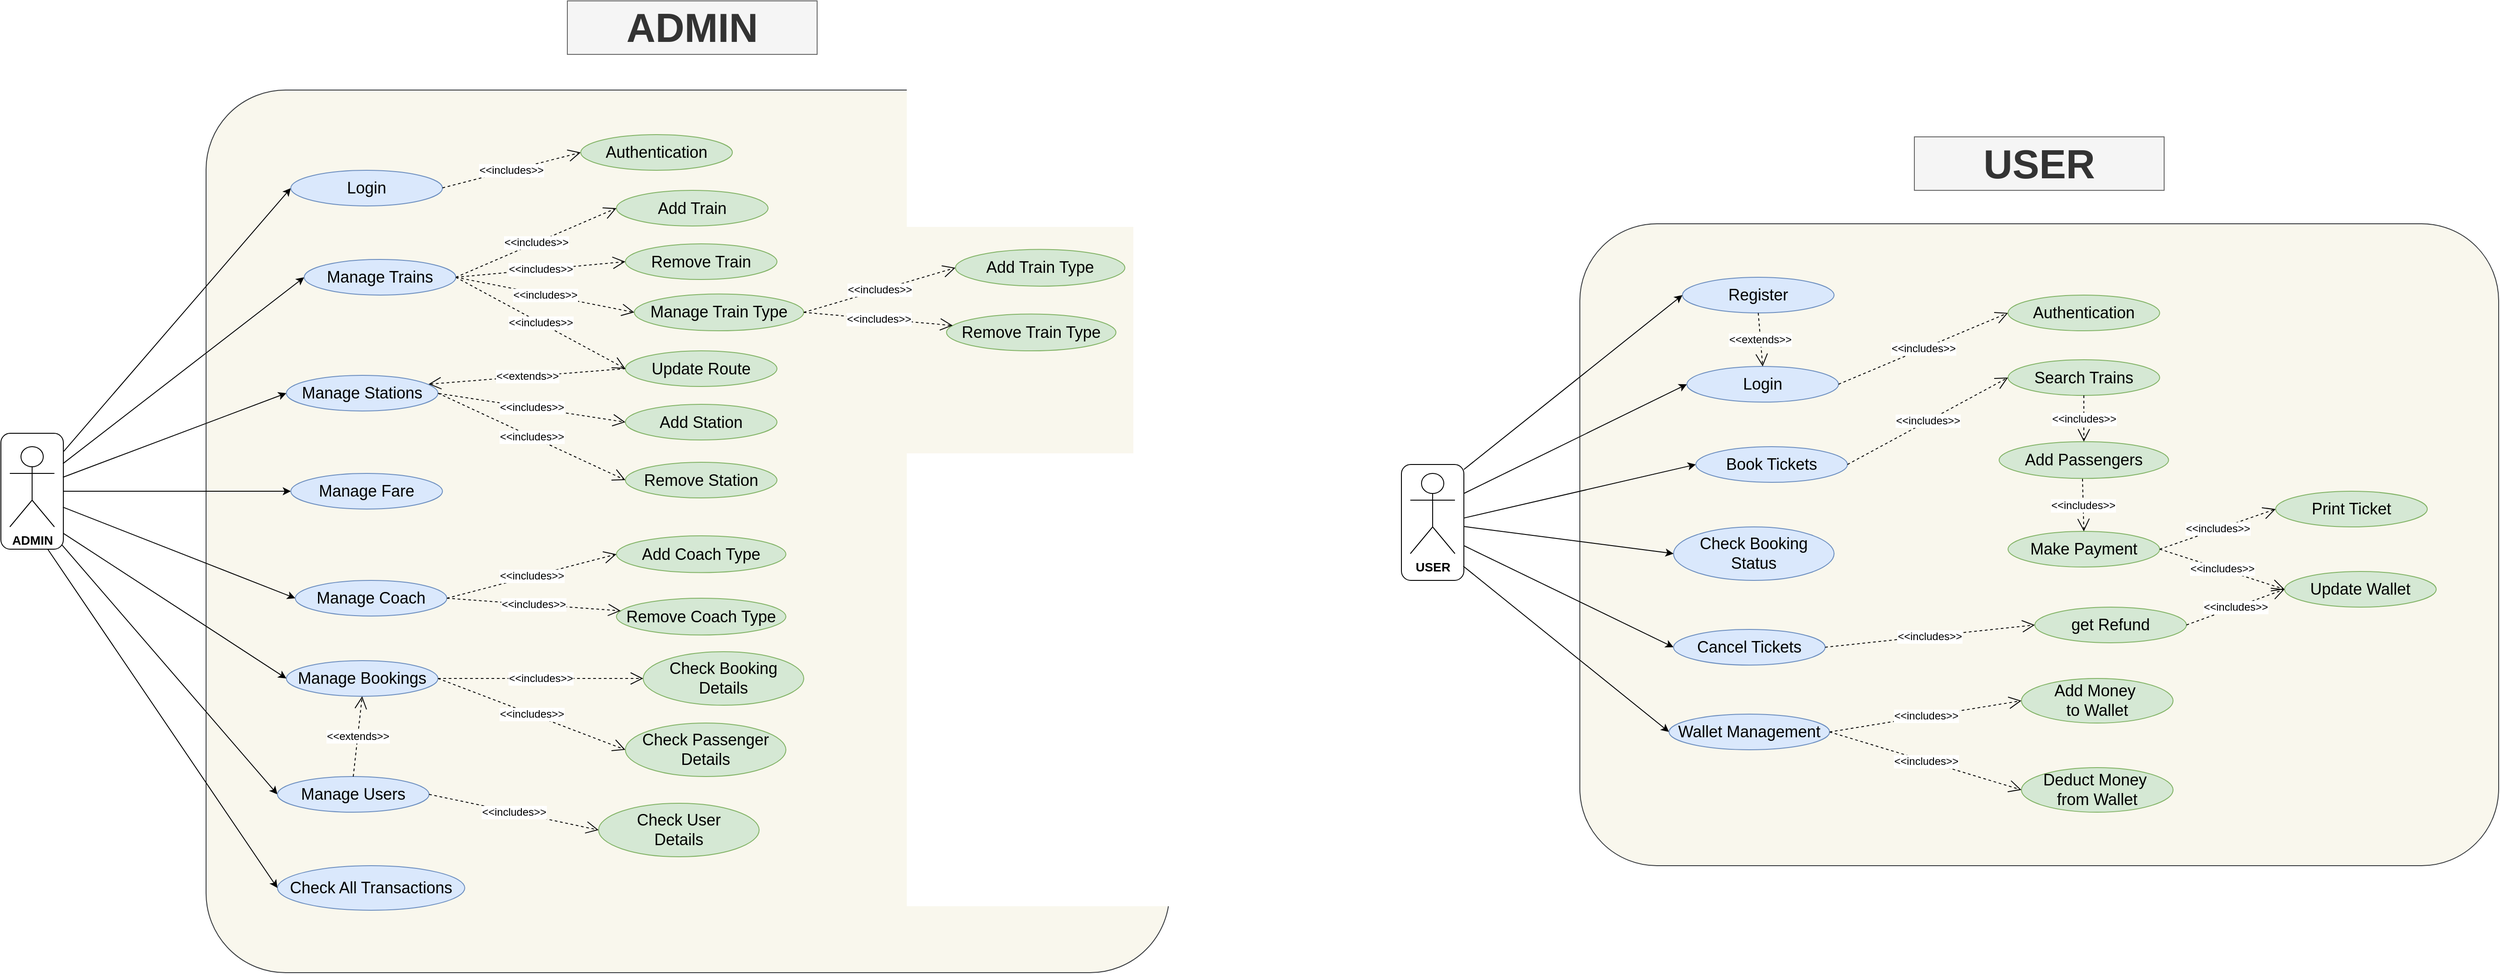 <mxfile version="18.0.1" type="device"><diagram id="lo7L-36AY8k7xOWcuOQ-" name="Page-1"><mxGraphModel dx="3128" dy="3256" grid="1" gridSize="10" guides="1" tooltips="1" connect="1" arrows="1" fold="1" page="1" pageScale="1" pageWidth="850" pageHeight="1100" math="0" shadow="0"><root><mxCell id="0"/><mxCell id="1" parent="0"/><mxCell id="O4oCM_X4Jhqcx45T5RJT-1" value="" style="group" vertex="1" connectable="0" parent="1"><mxGeometry x="370" y="-60" width="1310" height="1090" as="geometry"/></mxCell><mxCell id="EGhnjbzRAWxrWuJ8prF8-67" value="" style="rounded=1;whiteSpace=wrap;html=1;fontSize=12;fillColor=#F9F7ED;strokeColor=#36393d;arcSize=9;" parent="O4oCM_X4Jhqcx45T5RJT-1" vertex="1"><mxGeometry x="230" y="100" width="1080" height="990" as="geometry"/></mxCell><mxCell id="EGhnjbzRAWxrWuJ8prF8-19" value="" style="rounded=1;whiteSpace=wrap;html=1;fontSize=18;" parent="O4oCM_X4Jhqcx45T5RJT-1" vertex="1"><mxGeometry y="485" width="70" height="130" as="geometry"/></mxCell><mxCell id="EGhnjbzRAWxrWuJ8prF8-4" style="edgeStyle=none;rounded=0;orthogonalLoop=1;jettySize=auto;html=1;exitX=1.006;exitY=0.156;exitDx=0;exitDy=0;exitPerimeter=0;entryX=0;entryY=0.5;entryDx=0;entryDy=0;fontSize=20;" parent="O4oCM_X4Jhqcx45T5RJT-1" source="EGhnjbzRAWxrWuJ8prF8-19" target="EGhnjbzRAWxrWuJ8prF8-24" edge="1"><mxGeometry relative="1" as="geometry"><mxPoint x="366.26" y="218.99" as="targetPoint"/></mxGeometry></mxCell><mxCell id="EGhnjbzRAWxrWuJ8prF8-7" style="edgeStyle=none;rounded=0;orthogonalLoop=1;jettySize=auto;html=1;exitX=0.993;exitY=0.262;exitDx=0;exitDy=0;exitPerimeter=0;fontSize=18;entryX=0;entryY=0.5;entryDx=0;entryDy=0;" parent="O4oCM_X4Jhqcx45T5RJT-1" source="EGhnjbzRAWxrWuJ8prF8-19" target="EGhnjbzRAWxrWuJ8prF8-6" edge="1"><mxGeometry relative="1" as="geometry"/></mxCell><mxCell id="EGhnjbzRAWxrWuJ8prF8-14" style="edgeStyle=none;rounded=0;orthogonalLoop=1;jettySize=auto;html=1;entryX=0;entryY=0.5;entryDx=0;entryDy=0;fontSize=18;exitX=0.992;exitY=0.38;exitDx=0;exitDy=0;exitPerimeter=0;" parent="O4oCM_X4Jhqcx45T5RJT-1" source="EGhnjbzRAWxrWuJ8prF8-19" target="EGhnjbzRAWxrWuJ8prF8-9" edge="1"><mxGeometry relative="1" as="geometry"><mxPoint x="110" y="370" as="sourcePoint"/></mxGeometry></mxCell><mxCell id="EGhnjbzRAWxrWuJ8prF8-15" style="edgeStyle=none;rounded=0;orthogonalLoop=1;jettySize=auto;html=1;fontSize=18;entryX=0;entryY=0.5;entryDx=0;entryDy=0;exitX=1;exitY=0.5;exitDx=0;exitDy=0;" parent="O4oCM_X4Jhqcx45T5RJT-1" source="EGhnjbzRAWxrWuJ8prF8-19" target="EGhnjbzRAWxrWuJ8prF8-10" edge="1"><mxGeometry relative="1" as="geometry"/></mxCell><mxCell id="EGhnjbzRAWxrWuJ8prF8-16" style="edgeStyle=none;rounded=0;orthogonalLoop=1;jettySize=auto;html=1;fontSize=18;entryX=0;entryY=0.5;entryDx=0;entryDy=0;exitX=0.992;exitY=0.637;exitDx=0;exitDy=0;exitPerimeter=0;" parent="O4oCM_X4Jhqcx45T5RJT-1" source="EGhnjbzRAWxrWuJ8prF8-19" target="EGhnjbzRAWxrWuJ8prF8-11" edge="1"><mxGeometry relative="1" as="geometry"/></mxCell><mxCell id="EGhnjbzRAWxrWuJ8prF8-18" style="edgeStyle=none;rounded=0;orthogonalLoop=1;jettySize=auto;html=1;exitX=0.979;exitY=0.964;exitDx=0;exitDy=0;entryX=0;entryY=0.5;entryDx=0;entryDy=0;fontSize=18;exitPerimeter=0;" parent="O4oCM_X4Jhqcx45T5RJT-1" source="EGhnjbzRAWxrWuJ8prF8-19" target="EGhnjbzRAWxrWuJ8prF8-13" edge="1"><mxGeometry relative="1" as="geometry"/></mxCell><mxCell id="EGhnjbzRAWxrWuJ8prF8-6" value="&lt;font style=&quot;font-size: 18px;&quot;&gt;Manage Trains&lt;/font&gt;" style="ellipse;whiteSpace=wrap;html=1;fillColor=#dae8fc;strokeColor=#6c8ebf;" parent="O4oCM_X4Jhqcx45T5RJT-1" vertex="1"><mxGeometry x="340" y="290" width="170" height="40" as="geometry"/></mxCell><mxCell id="EGhnjbzRAWxrWuJ8prF8-9" value="&lt;font style=&quot;font-size: 18px;&quot;&gt;Manage Stations&lt;/font&gt;" style="ellipse;whiteSpace=wrap;html=1;fillColor=#dae8fc;strokeColor=#6c8ebf;" parent="O4oCM_X4Jhqcx45T5RJT-1" vertex="1"><mxGeometry x="320" y="420" width="170" height="40" as="geometry"/></mxCell><mxCell id="EGhnjbzRAWxrWuJ8prF8-10" value="&lt;font style=&quot;font-size: 18px;&quot;&gt;Manage Fare&lt;/font&gt;" style="ellipse;whiteSpace=wrap;html=1;fillColor=#dae8fc;strokeColor=#6c8ebf;" parent="O4oCM_X4Jhqcx45T5RJT-1" vertex="1"><mxGeometry x="325" y="530" width="170" height="40" as="geometry"/></mxCell><mxCell id="EGhnjbzRAWxrWuJ8prF8-11" value="&lt;font style=&quot;font-size: 18px;&quot;&gt;Manage Coach&lt;/font&gt;" style="ellipse;whiteSpace=wrap;html=1;fillColor=#dae8fc;strokeColor=#6c8ebf;" parent="O4oCM_X4Jhqcx45T5RJT-1" vertex="1"><mxGeometry x="330" y="650" width="170" height="40" as="geometry"/></mxCell><mxCell id="EGhnjbzRAWxrWuJ8prF8-12" value="&lt;font style=&quot;font-size: 18px;&quot;&gt;Manage Bookings&lt;/font&gt;" style="ellipse;whiteSpace=wrap;html=1;fillColor=#dae8fc;strokeColor=#6c8ebf;" parent="O4oCM_X4Jhqcx45T5RJT-1" vertex="1"><mxGeometry x="320" y="740" width="170" height="40" as="geometry"/></mxCell><mxCell id="EGhnjbzRAWxrWuJ8prF8-23" style="edgeStyle=none;rounded=0;orthogonalLoop=1;jettySize=auto;html=1;exitX=1.005;exitY=0.865;exitDx=0;exitDy=0;fontSize=18;entryX=0;entryY=0.5;entryDx=0;entryDy=0;exitPerimeter=0;" parent="O4oCM_X4Jhqcx45T5RJT-1" source="EGhnjbzRAWxrWuJ8prF8-19" target="EGhnjbzRAWxrWuJ8prF8-12" edge="1"><mxGeometry relative="1" as="geometry"><mxPoint x="170" y="480.0" as="targetPoint"/></mxGeometry></mxCell><mxCell id="EGhnjbzRAWxrWuJ8prF8-13" value="&lt;font style=&quot;font-size: 18px;&quot;&gt;Manage Users&lt;/font&gt;" style="ellipse;whiteSpace=wrap;html=1;fillColor=#dae8fc;strokeColor=#6c8ebf;" parent="O4oCM_X4Jhqcx45T5RJT-1" vertex="1"><mxGeometry x="310" y="870" width="170" height="40" as="geometry"/></mxCell><mxCell id="EGhnjbzRAWxrWuJ8prF8-24" value="&lt;font style=&quot;font-size: 18px;&quot;&gt;Login&lt;/font&gt;" style="ellipse;whiteSpace=wrap;html=1;fillColor=#dae8fc;strokeColor=#6c8ebf;" parent="O4oCM_X4Jhqcx45T5RJT-1" vertex="1"><mxGeometry x="325" y="190" width="170" height="40" as="geometry"/></mxCell><mxCell id="EGhnjbzRAWxrWuJ8prF8-27" value="&lt;font style=&quot;font-size: 12px;&quot;&gt;&amp;lt;&amp;lt;includes&amp;gt;&amp;gt;&lt;/font&gt;" style="endArrow=open;endSize=12;dashed=1;html=1;rounded=0;fontSize=12;entryX=0;entryY=0.5;entryDx=0;entryDy=0;" parent="O4oCM_X4Jhqcx45T5RJT-1" target="EGhnjbzRAWxrWuJ8prF8-28" edge="1"><mxGeometry width="160" relative="1" as="geometry"><mxPoint x="495" y="209.71" as="sourcePoint"/><mxPoint x="655" y="209.71" as="targetPoint"/></mxGeometry></mxCell><mxCell id="EGhnjbzRAWxrWuJ8prF8-28" value="&lt;font style=&quot;font-size: 18px;&quot;&gt;Authentication&lt;/font&gt;" style="ellipse;whiteSpace=wrap;html=1;fillColor=#d5e8d4;strokeColor=#82b366;" parent="O4oCM_X4Jhqcx45T5RJT-1" vertex="1"><mxGeometry x="650" y="150" width="170" height="40" as="geometry"/></mxCell><mxCell id="EGhnjbzRAWxrWuJ8prF8-29" value="&lt;font style=&quot;font-size: 18px;&quot;&gt;Add Train&lt;/font&gt;" style="ellipse;whiteSpace=wrap;html=1;fillColor=#d5e8d4;strokeColor=#82b366;" parent="O4oCM_X4Jhqcx45T5RJT-1" vertex="1"><mxGeometry x="690" y="212.5" width="170" height="40" as="geometry"/></mxCell><mxCell id="EGhnjbzRAWxrWuJ8prF8-30" value="&lt;font style=&quot;font-size: 18px;&quot;&gt;Remove Train&lt;/font&gt;" style="ellipse;whiteSpace=wrap;html=1;fillColor=#d5e8d4;strokeColor=#82b366;" parent="O4oCM_X4Jhqcx45T5RJT-1" vertex="1"><mxGeometry x="700" y="272.5" width="170" height="40" as="geometry"/></mxCell><mxCell id="EGhnjbzRAWxrWuJ8prF8-31" value="&lt;span style=&quot;font-size: 18px;&quot;&gt;Manage Train Type&lt;/span&gt;" style="ellipse;whiteSpace=wrap;html=1;fillColor=#d5e8d4;strokeColor=#82b366;" parent="O4oCM_X4Jhqcx45T5RJT-1" vertex="1"><mxGeometry x="710" y="328.75" width="190" height="41.25" as="geometry"/></mxCell><mxCell id="EGhnjbzRAWxrWuJ8prF8-32" value="&lt;font style=&quot;font-size: 18px;&quot;&gt;Update Route&lt;/font&gt;" style="ellipse;whiteSpace=wrap;html=1;fillColor=#d5e8d4;strokeColor=#82b366;" parent="O4oCM_X4Jhqcx45T5RJT-1" vertex="1"><mxGeometry x="700" y="392.5" width="170" height="40" as="geometry"/></mxCell><mxCell id="EGhnjbzRAWxrWuJ8prF8-37" value="&amp;lt;&amp;lt;includes&amp;gt;&amp;gt;" style="endArrow=open;endSize=12;dashed=1;html=1;rounded=0;fontSize=12;entryX=0;entryY=0.5;entryDx=0;entryDy=0;exitX=1;exitY=0.5;exitDx=0;exitDy=0;" parent="O4oCM_X4Jhqcx45T5RJT-1" source="EGhnjbzRAWxrWuJ8prF8-6" target="EGhnjbzRAWxrWuJ8prF8-29" edge="1"><mxGeometry width="160" relative="1" as="geometry"><mxPoint x="495" y="285.0" as="sourcePoint"/><mxPoint x="650" y="245.29" as="targetPoint"/></mxGeometry></mxCell><mxCell id="EGhnjbzRAWxrWuJ8prF8-39" value="&amp;lt;&amp;lt;includes&amp;gt;&amp;gt;" style="endArrow=open;endSize=12;dashed=1;html=1;rounded=0;fontSize=12;entryX=0;entryY=0.5;entryDx=0;entryDy=0;exitX=1;exitY=0.5;exitDx=0;exitDy=0;" parent="O4oCM_X4Jhqcx45T5RJT-1" source="EGhnjbzRAWxrWuJ8prF8-6" target="EGhnjbzRAWxrWuJ8prF8-30" edge="1"><mxGeometry width="160" relative="1" as="geometry"><mxPoint x="530.0" y="360" as="sourcePoint"/><mxPoint x="670" y="290" as="targetPoint"/></mxGeometry></mxCell><mxCell id="EGhnjbzRAWxrWuJ8prF8-40" value="&amp;lt;&amp;lt;includes&amp;gt;&amp;gt;" style="endArrow=open;endSize=12;dashed=1;html=1;rounded=0;fontSize=12;entryX=0;entryY=0.5;entryDx=0;entryDy=0;exitX=1;exitY=0.5;exitDx=0;exitDy=0;" parent="O4oCM_X4Jhqcx45T5RJT-1" source="EGhnjbzRAWxrWuJ8prF8-6" target="EGhnjbzRAWxrWuJ8prF8-31" edge="1"><mxGeometry width="160" relative="1" as="geometry"><mxPoint x="370.0" y="440" as="sourcePoint"/><mxPoint x="510" y="370" as="targetPoint"/></mxGeometry></mxCell><mxCell id="EGhnjbzRAWxrWuJ8prF8-41" value="&amp;lt;&amp;lt;includes&amp;gt;&amp;gt;" style="endArrow=open;endSize=12;dashed=1;html=1;rounded=0;fontSize=12;entryX=0;entryY=0.5;entryDx=0;entryDy=0;exitX=1;exitY=0.5;exitDx=0;exitDy=0;" parent="O4oCM_X4Jhqcx45T5RJT-1" source="EGhnjbzRAWxrWuJ8prF8-6" target="EGhnjbzRAWxrWuJ8prF8-32" edge="1"><mxGeometry width="160" relative="1" as="geometry"><mxPoint x="420.0" y="460" as="sourcePoint"/><mxPoint x="560" y="390" as="targetPoint"/></mxGeometry></mxCell><mxCell id="EGhnjbzRAWxrWuJ8prF8-42" value="&lt;font style=&quot;font-size: 12px;&quot;&gt;&amp;lt;&amp;lt;extends&amp;gt;&amp;gt;&lt;/font&gt;" style="endArrow=open;endSize=12;dashed=1;html=1;rounded=0;fontSize=12;entryX=0.938;entryY=0.248;entryDx=0;entryDy=0;exitX=0;exitY=0.5;exitDx=0;exitDy=0;entryPerimeter=0;" parent="O4oCM_X4Jhqcx45T5RJT-1" source="EGhnjbzRAWxrWuJ8prF8-32" target="EGhnjbzRAWxrWuJ8prF8-9" edge="1"><mxGeometry width="160" relative="1" as="geometry"><mxPoint x="480" y="440.0" as="sourcePoint"/><mxPoint x="635" y="400.29" as="targetPoint"/></mxGeometry></mxCell><mxCell id="EGhnjbzRAWxrWuJ8prF8-43" value="&lt;font style=&quot;font-size: 18px;&quot;&gt;Add Station&lt;/font&gt;" style="ellipse;whiteSpace=wrap;html=1;fillColor=#d5e8d4;strokeColor=#82b366;" parent="O4oCM_X4Jhqcx45T5RJT-1" vertex="1"><mxGeometry x="700" y="452.5" width="170" height="40" as="geometry"/></mxCell><mxCell id="EGhnjbzRAWxrWuJ8prF8-44" value="&lt;font style=&quot;font-size: 18px;&quot;&gt;Remove Station&lt;/font&gt;" style="ellipse;whiteSpace=wrap;html=1;fillColor=#d5e8d4;strokeColor=#82b366;" parent="O4oCM_X4Jhqcx45T5RJT-1" vertex="1"><mxGeometry x="700" y="517.5" width="170" height="40" as="geometry"/></mxCell><mxCell id="EGhnjbzRAWxrWuJ8prF8-45" value="&amp;lt;&amp;lt;includes&amp;gt;&amp;gt;" style="endArrow=open;endSize=12;dashed=1;html=1;rounded=0;fontSize=12;entryX=0;entryY=0.5;entryDx=0;entryDy=0;exitX=1.007;exitY=0.51;exitDx=0;exitDy=0;exitPerimeter=0;" parent="O4oCM_X4Jhqcx45T5RJT-1" source="EGhnjbzRAWxrWuJ8prF8-9" target="EGhnjbzRAWxrWuJ8prF8-43" edge="1"><mxGeometry width="160" relative="1" as="geometry"><mxPoint x="500" y="530" as="sourcePoint"/><mxPoint x="670" y="505.29" as="targetPoint"/></mxGeometry></mxCell><mxCell id="EGhnjbzRAWxrWuJ8prF8-46" value="&amp;lt;&amp;lt;includes&amp;gt;&amp;gt;" style="endArrow=open;endSize=12;dashed=1;html=1;rounded=0;fontSize=12;entryX=0;entryY=0.5;entryDx=0;entryDy=0;exitX=1;exitY=0.5;exitDx=0;exitDy=0;" parent="O4oCM_X4Jhqcx45T5RJT-1" source="EGhnjbzRAWxrWuJ8prF8-9" target="EGhnjbzRAWxrWuJ8prF8-44" edge="1"><mxGeometry width="160" relative="1" as="geometry"><mxPoint x="530" y="570" as="sourcePoint"/><mxPoint x="690" y="550" as="targetPoint"/></mxGeometry></mxCell><mxCell id="EGhnjbzRAWxrWuJ8prF8-50" value="&lt;span style=&quot;font-size: 18px;&quot;&gt;Add Coach Type&lt;/span&gt;" style="ellipse;whiteSpace=wrap;html=1;fillColor=#d5e8d4;strokeColor=#82b366;" parent="O4oCM_X4Jhqcx45T5RJT-1" vertex="1"><mxGeometry x="690" y="600" width="190" height="41.25" as="geometry"/></mxCell><mxCell id="EGhnjbzRAWxrWuJ8prF8-51" value="&lt;span style=&quot;font-size: 18px;&quot;&gt;Remove Coach Type&lt;/span&gt;" style="ellipse;whiteSpace=wrap;html=1;fillColor=#d5e8d4;strokeColor=#82b366;" parent="O4oCM_X4Jhqcx45T5RJT-1" vertex="1"><mxGeometry x="690" y="670" width="190" height="41.25" as="geometry"/></mxCell><mxCell id="EGhnjbzRAWxrWuJ8prF8-52" value="&amp;lt;&amp;lt;includes&amp;gt;&amp;gt;" style="endArrow=open;endSize=12;dashed=1;html=1;rounded=0;fontSize=12;entryX=0;entryY=0.5;entryDx=0;entryDy=0;exitX=1;exitY=0.5;exitDx=0;exitDy=0;" parent="O4oCM_X4Jhqcx45T5RJT-1" source="EGhnjbzRAWxrWuJ8prF8-11" target="EGhnjbzRAWxrWuJ8prF8-50" edge="1"><mxGeometry width="160" relative="1" as="geometry"><mxPoint x="480.0" y="640" as="sourcePoint"/><mxPoint x="680.0" y="672.5" as="targetPoint"/></mxGeometry></mxCell><mxCell id="EGhnjbzRAWxrWuJ8prF8-53" value="&amp;lt;&amp;lt;includes&amp;gt;&amp;gt;" style="endArrow=open;endSize=12;dashed=1;html=1;rounded=0;fontSize=12;exitX=1;exitY=0.5;exitDx=0;exitDy=0;" parent="O4oCM_X4Jhqcx45T5RJT-1" source="EGhnjbzRAWxrWuJ8prF8-11" target="EGhnjbzRAWxrWuJ8prF8-51" edge="1"><mxGeometry width="160" relative="1" as="geometry"><mxPoint x="480.0" y="720" as="sourcePoint"/><mxPoint x="680.0" y="752.5" as="targetPoint"/></mxGeometry></mxCell><mxCell id="EGhnjbzRAWxrWuJ8prF8-56" value="&lt;span style=&quot;font-size: 18px;&quot;&gt;Add Train Type&lt;/span&gt;" style="ellipse;whiteSpace=wrap;html=1;fillColor=#d5e8d4;strokeColor=#82b366;" parent="O4oCM_X4Jhqcx45T5RJT-1" vertex="1"><mxGeometry x="1070" y="278.75" width="190" height="41.25" as="geometry"/></mxCell><mxCell id="EGhnjbzRAWxrWuJ8prF8-57" value="&lt;span style=&quot;font-size: 18px;&quot;&gt;Remove Train Type&lt;/span&gt;" style="ellipse;whiteSpace=wrap;html=1;fillColor=#d5e8d4;strokeColor=#82b366;" parent="O4oCM_X4Jhqcx45T5RJT-1" vertex="1"><mxGeometry x="1060" y="351.25" width="190" height="41.25" as="geometry"/></mxCell><mxCell id="EGhnjbzRAWxrWuJ8prF8-58" value="&amp;lt;&amp;lt;includes&amp;gt;&amp;gt;" style="endArrow=open;endSize=12;dashed=1;html=1;rounded=0;fontSize=12;entryX=0;entryY=0.5;entryDx=0;entryDy=0;exitX=1;exitY=0.5;exitDx=0;exitDy=0;" parent="O4oCM_X4Jhqcx45T5RJT-1" source="EGhnjbzRAWxrWuJ8prF8-31" target="EGhnjbzRAWxrWuJ8prF8-56" edge="1"><mxGeometry width="160" relative="1" as="geometry"><mxPoint x="890" y="339.38" as="sourcePoint"/><mxPoint x="1070.0" y="341.88" as="targetPoint"/></mxGeometry></mxCell><mxCell id="EGhnjbzRAWxrWuJ8prF8-59" value="&amp;lt;&amp;lt;includes&amp;gt;&amp;gt;" style="endArrow=open;endSize=12;dashed=1;html=1;rounded=0;fontSize=12;exitX=1;exitY=0.5;exitDx=0;exitDy=0;" parent="O4oCM_X4Jhqcx45T5RJT-1" source="EGhnjbzRAWxrWuJ8prF8-31" target="EGhnjbzRAWxrWuJ8prF8-57" edge="1"><mxGeometry width="160" relative="1" as="geometry"><mxPoint x="890" y="339.38" as="sourcePoint"/><mxPoint x="1070.0" y="421.88" as="targetPoint"/></mxGeometry></mxCell><mxCell id="EGhnjbzRAWxrWuJ8prF8-60" value="&lt;span style=&quot;font-size: 18px;&quot;&gt;Check Booking&lt;br&gt;Details&lt;br&gt;&lt;/span&gt;" style="ellipse;whiteSpace=wrap;html=1;fillColor=#d5e8d4;strokeColor=#82b366;" parent="O4oCM_X4Jhqcx45T5RJT-1" vertex="1"><mxGeometry x="720" y="730" width="180" height="60" as="geometry"/></mxCell><mxCell id="EGhnjbzRAWxrWuJ8prF8-61" value="&amp;lt;&amp;lt;includes&amp;gt;&amp;gt;" style="endArrow=open;endSize=12;dashed=1;html=1;rounded=0;fontSize=12;exitX=1;exitY=0.5;exitDx=0;exitDy=0;entryX=0;entryY=0.5;entryDx=0;entryDy=0;" parent="O4oCM_X4Jhqcx45T5RJT-1" source="EGhnjbzRAWxrWuJ8prF8-12" target="EGhnjbzRAWxrWuJ8prF8-60" edge="1"><mxGeometry width="160" relative="1" as="geometry"><mxPoint x="500" y="752.86" as="sourcePoint"/><mxPoint x="694.605" y="767.141" as="targetPoint"/></mxGeometry></mxCell><mxCell id="EGhnjbzRAWxrWuJ8prF8-62" value="&lt;span style=&quot;font-size: 18px;&quot;&gt;Check Passenger&lt;br&gt;Details&lt;br&gt;&lt;/span&gt;" style="ellipse;whiteSpace=wrap;html=1;fillColor=#d5e8d4;strokeColor=#82b366;" parent="O4oCM_X4Jhqcx45T5RJT-1" vertex="1"><mxGeometry x="700" y="810" width="180" height="60" as="geometry"/></mxCell><mxCell id="EGhnjbzRAWxrWuJ8prF8-63" value="&amp;lt;&amp;lt;includes&amp;gt;&amp;gt;" style="endArrow=open;endSize=12;dashed=1;html=1;rounded=0;fontSize=12;exitX=1;exitY=0.5;exitDx=0;exitDy=0;entryX=0;entryY=0.5;entryDx=0;entryDy=0;" parent="O4oCM_X4Jhqcx45T5RJT-1" source="EGhnjbzRAWxrWuJ8prF8-12" target="EGhnjbzRAWxrWuJ8prF8-62" edge="1"><mxGeometry width="160" relative="1" as="geometry"><mxPoint x="530" y="790" as="sourcePoint"/><mxPoint x="730" y="770" as="targetPoint"/></mxGeometry></mxCell><mxCell id="EGhnjbzRAWxrWuJ8prF8-64" value="&amp;lt;&amp;lt;extends&amp;gt;&amp;gt;" style="endArrow=open;endSize=12;dashed=1;html=1;rounded=0;fontSize=12;exitX=0.5;exitY=0;exitDx=0;exitDy=0;entryX=0.5;entryY=1;entryDx=0;entryDy=0;" parent="O4oCM_X4Jhqcx45T5RJT-1" source="EGhnjbzRAWxrWuJ8prF8-13" target="EGhnjbzRAWxrWuJ8prF8-12" edge="1"><mxGeometry width="160" relative="1" as="geometry"><mxPoint x="460" y="820" as="sourcePoint"/><mxPoint x="670" y="900" as="targetPoint"/></mxGeometry></mxCell><mxCell id="EGhnjbzRAWxrWuJ8prF8-65" value="&lt;span style=&quot;font-size: 18px;&quot;&gt;Check User&lt;br&gt;Details&lt;br&gt;&lt;/span&gt;" style="ellipse;whiteSpace=wrap;html=1;fillColor=#d5e8d4;strokeColor=#82b366;" parent="O4oCM_X4Jhqcx45T5RJT-1" vertex="1"><mxGeometry x="670" y="900" width="180" height="60" as="geometry"/></mxCell><mxCell id="EGhnjbzRAWxrWuJ8prF8-66" value="&amp;lt;&amp;lt;includes&amp;gt;&amp;gt;" style="endArrow=open;endSize=12;dashed=1;html=1;rounded=0;fontSize=12;exitX=1;exitY=0.5;exitDx=0;exitDy=0;entryX=0;entryY=0.5;entryDx=0;entryDy=0;" parent="O4oCM_X4Jhqcx45T5RJT-1" source="EGhnjbzRAWxrWuJ8prF8-13" target="EGhnjbzRAWxrWuJ8prF8-65" edge="1"><mxGeometry width="160" relative="1" as="geometry"><mxPoint x="480" y="940" as="sourcePoint"/><mxPoint x="684.605" y="947.141" as="targetPoint"/></mxGeometry></mxCell><mxCell id="EGhnjbzRAWxrWuJ8prF8-2" value="&lt;b&gt;&lt;font style=&quot;font-size: 14px;&quot;&gt;ADMIN&lt;/font&gt;&lt;/b&gt;" style="shape=umlActor;verticalLabelPosition=bottom;verticalAlign=top;html=1;outlineConnect=0;" parent="O4oCM_X4Jhqcx45T5RJT-1" vertex="1"><mxGeometry x="10" y="500" width="50" height="90" as="geometry"/></mxCell><mxCell id="EGhnjbzRAWxrWuJ8prF8-152" value="&lt;font style=&quot;font-size: 18px;&quot;&gt;Check All Transactions&lt;/font&gt;" style="ellipse;whiteSpace=wrap;html=1;fillColor=#dae8fc;strokeColor=#6c8ebf;" parent="O4oCM_X4Jhqcx45T5RJT-1" vertex="1"><mxGeometry x="310" y="970" width="210" height="50" as="geometry"/></mxCell><mxCell id="EGhnjbzRAWxrWuJ8prF8-153" style="edgeStyle=none;rounded=0;orthogonalLoop=1;jettySize=auto;html=1;exitX=0.75;exitY=1;exitDx=0;exitDy=0;entryX=0;entryY=0.5;entryDx=0;entryDy=0;fontSize=14;" parent="O4oCM_X4Jhqcx45T5RJT-1" source="EGhnjbzRAWxrWuJ8prF8-19" target="EGhnjbzRAWxrWuJ8prF8-152" edge="1"><mxGeometry relative="1" as="geometry"/></mxCell><mxCell id="EGhnjbzRAWxrWuJ8prF8-155" value="&lt;font style=&quot;font-size: 45px;&quot;&gt;&lt;b&gt;ADMIN&lt;/b&gt;&lt;/font&gt;" style="text;html=1;strokeColor=#666666;fillColor=#f5f5f5;align=center;verticalAlign=middle;whiteSpace=wrap;rounded=0;shadow=0;glass=0;sketch=0;fontSize=14;fontColor=#333333;" parent="O4oCM_X4Jhqcx45T5RJT-1" vertex="1"><mxGeometry x="635" width="280" height="60" as="geometry"/></mxCell><mxCell id="O4oCM_X4Jhqcx45T5RJT-2" value="" style="group" vertex="1" connectable="0" parent="1"><mxGeometry x="1940" y="92.5" width="1230" height="817.5" as="geometry"/></mxCell><mxCell id="EGhnjbzRAWxrWuJ8prF8-154" value="" style="rounded=1;whiteSpace=wrap;html=1;fontSize=12;fillColor=#f9f7ed;strokeColor=#36393d;arcSize=12;" parent="O4oCM_X4Jhqcx45T5RJT-2" vertex="1"><mxGeometry x="200" y="97.5" width="1030" height="720" as="geometry"/></mxCell><mxCell id="EGhnjbzRAWxrWuJ8prF8-72" value="" style="rounded=1;whiteSpace=wrap;html=1;fontSize=18;" parent="O4oCM_X4Jhqcx45T5RJT-2" vertex="1"><mxGeometry y="367.5" width="70" height="130" as="geometry"/></mxCell><mxCell id="EGhnjbzRAWxrWuJ8prF8-73" style="edgeStyle=none;rounded=0;orthogonalLoop=1;jettySize=auto;html=1;exitX=1;exitY=0.25;exitDx=0;exitDy=0;entryX=0;entryY=0.5;entryDx=0;entryDy=0;fontSize=20;" parent="O4oCM_X4Jhqcx45T5RJT-2" source="EGhnjbzRAWxrWuJ8prF8-72" target="EGhnjbzRAWxrWuJ8prF8-87" edge="1"><mxGeometry relative="1" as="geometry"><mxPoint x="356.26" y="156.49" as="targetPoint"/></mxGeometry></mxCell><mxCell id="EGhnjbzRAWxrWuJ8prF8-74" style="edgeStyle=none;rounded=0;orthogonalLoop=1;jettySize=auto;html=1;exitX=1;exitY=0.462;exitDx=0;exitDy=0;exitPerimeter=0;fontSize=18;entryX=0;entryY=0.5;entryDx=0;entryDy=0;" parent="O4oCM_X4Jhqcx45T5RJT-2" source="EGhnjbzRAWxrWuJ8prF8-72" target="EGhnjbzRAWxrWuJ8prF8-80" edge="1"><mxGeometry relative="1" as="geometry"/></mxCell><mxCell id="EGhnjbzRAWxrWuJ8prF8-75" style="edgeStyle=none;rounded=0;orthogonalLoop=1;jettySize=auto;html=1;entryX=0;entryY=0.5;entryDx=0;entryDy=0;fontSize=18;exitX=0.999;exitY=0.7;exitDx=0;exitDy=0;exitPerimeter=0;" parent="O4oCM_X4Jhqcx45T5RJT-2" source="EGhnjbzRAWxrWuJ8prF8-72" target="EGhnjbzRAWxrWuJ8prF8-81" edge="1"><mxGeometry relative="1" as="geometry"><mxPoint x="100" y="307.5" as="sourcePoint"/></mxGeometry></mxCell><mxCell id="EGhnjbzRAWxrWuJ8prF8-76" style="edgeStyle=none;rounded=0;orthogonalLoop=1;jettySize=auto;html=1;fontSize=18;entryX=0;entryY=0.5;entryDx=0;entryDy=0;exitX=0.99;exitY=0.877;exitDx=0;exitDy=0;exitPerimeter=0;" parent="O4oCM_X4Jhqcx45T5RJT-2" source="EGhnjbzRAWxrWuJ8prF8-72" target="EGhnjbzRAWxrWuJ8prF8-137" edge="1"><mxGeometry relative="1" as="geometry"><mxPoint x="315" y="487.5" as="targetPoint"/></mxGeometry></mxCell><mxCell id="EGhnjbzRAWxrWuJ8prF8-79" value="&lt;b&gt;&lt;font style=&quot;font-size: 14px;&quot;&gt;USER&lt;/font&gt;&lt;/b&gt;" style="shape=umlActor;verticalLabelPosition=bottom;verticalAlign=top;html=1;outlineConnect=0;" parent="O4oCM_X4Jhqcx45T5RJT-2" vertex="1"><mxGeometry x="10" y="377.5" width="50" height="90" as="geometry"/></mxCell><mxCell id="EGhnjbzRAWxrWuJ8prF8-80" value="&lt;span style=&quot;font-size: 18px;&quot;&gt;Book Tickets&lt;/span&gt;" style="ellipse;whiteSpace=wrap;html=1;fillColor=#dae8fc;strokeColor=#6c8ebf;" parent="O4oCM_X4Jhqcx45T5RJT-2" vertex="1"><mxGeometry x="330" y="347.5" width="170" height="40" as="geometry"/></mxCell><mxCell id="EGhnjbzRAWxrWuJ8prF8-81" value="&lt;span style=&quot;font-size: 18px;&quot;&gt;Cancel Tickets&lt;/span&gt;" style="ellipse;whiteSpace=wrap;html=1;fillColor=#dae8fc;strokeColor=#6c8ebf;" parent="O4oCM_X4Jhqcx45T5RJT-2" vertex="1"><mxGeometry x="305" y="552.5" width="170" height="40" as="geometry"/></mxCell><mxCell id="EGhnjbzRAWxrWuJ8prF8-87" value="&lt;font style=&quot;font-size: 18px;&quot;&gt;Login&lt;/font&gt;" style="ellipse;whiteSpace=wrap;html=1;fillColor=#dae8fc;strokeColor=#6c8ebf;" parent="O4oCM_X4Jhqcx45T5RJT-2" vertex="1"><mxGeometry x="320" y="257.5" width="170" height="40" as="geometry"/></mxCell><mxCell id="EGhnjbzRAWxrWuJ8prF8-88" value="&lt;font style=&quot;font-size: 12px;&quot;&gt;&amp;lt;&amp;lt;includes&amp;gt;&amp;gt;&lt;/font&gt;" style="endArrow=open;endSize=12;dashed=1;html=1;rounded=0;fontSize=12;entryX=0;entryY=0.5;entryDx=0;entryDy=0;exitX=1;exitY=0.5;exitDx=0;exitDy=0;" parent="O4oCM_X4Jhqcx45T5RJT-2" source="EGhnjbzRAWxrWuJ8prF8-87" target="EGhnjbzRAWxrWuJ8prF8-89" edge="1"><mxGeometry width="160" relative="1" as="geometry"><mxPoint x="485" y="247.21" as="sourcePoint"/><mxPoint x="645" y="247.21" as="targetPoint"/></mxGeometry></mxCell><mxCell id="EGhnjbzRAWxrWuJ8prF8-89" value="&lt;font style=&quot;font-size: 18px;&quot;&gt;Authentication&lt;/font&gt;" style="ellipse;whiteSpace=wrap;html=1;fillColor=#d5e8d4;strokeColor=#82b366;" parent="O4oCM_X4Jhqcx45T5RJT-2" vertex="1"><mxGeometry x="680" y="177.5" width="170" height="40" as="geometry"/></mxCell><mxCell id="EGhnjbzRAWxrWuJ8prF8-90" value="&lt;font style=&quot;font-size: 18px;&quot;&gt;Search Trains&lt;/font&gt;" style="ellipse;whiteSpace=wrap;html=1;fillColor=#d5e8d4;strokeColor=#82b366;" parent="O4oCM_X4Jhqcx45T5RJT-2" vertex="1"><mxGeometry x="680" y="250" width="170" height="40" as="geometry"/></mxCell><mxCell id="EGhnjbzRAWxrWuJ8prF8-92" value="&lt;span style=&quot;font-size: 18px;&quot;&gt;Add Passengers&lt;/span&gt;" style="ellipse;whiteSpace=wrap;html=1;fillColor=#d5e8d4;strokeColor=#82b366;" parent="O4oCM_X4Jhqcx45T5RJT-2" vertex="1"><mxGeometry x="670" y="341.88" width="190" height="41.25" as="geometry"/></mxCell><mxCell id="EGhnjbzRAWxrWuJ8prF8-93" value="&lt;font style=&quot;font-size: 18px;&quot;&gt;Make Payment&lt;/font&gt;" style="ellipse;whiteSpace=wrap;html=1;fillColor=#d5e8d4;strokeColor=#82b366;" parent="O4oCM_X4Jhqcx45T5RJT-2" vertex="1"><mxGeometry x="680" y="442.5" width="170" height="40" as="geometry"/></mxCell><mxCell id="EGhnjbzRAWxrWuJ8prF8-94" value="&amp;lt;&amp;lt;includes&amp;gt;&amp;gt;" style="endArrow=open;endSize=12;dashed=1;html=1;rounded=0;fontSize=12;entryX=0;entryY=0.5;entryDx=0;entryDy=0;exitX=1;exitY=0.5;exitDx=0;exitDy=0;" parent="O4oCM_X4Jhqcx45T5RJT-2" source="EGhnjbzRAWxrWuJ8prF8-80" target="EGhnjbzRAWxrWuJ8prF8-90" edge="1"><mxGeometry width="160" relative="1" as="geometry"><mxPoint x="485" y="322.5" as="sourcePoint"/><mxPoint x="640" y="282.79" as="targetPoint"/></mxGeometry></mxCell><mxCell id="EGhnjbzRAWxrWuJ8prF8-134" value="&lt;font style=&quot;font-size: 18px;&quot;&gt;Register&lt;/font&gt;" style="ellipse;whiteSpace=wrap;html=1;fillColor=#dae8fc;strokeColor=#6c8ebf;" parent="O4oCM_X4Jhqcx45T5RJT-2" vertex="1"><mxGeometry x="315" y="157.5" width="170" height="40" as="geometry"/></mxCell><mxCell id="EGhnjbzRAWxrWuJ8prF8-136" value="&lt;font style=&quot;font-size: 12px;&quot;&gt;&amp;lt;&amp;lt;extends&amp;gt;&amp;gt;&lt;/font&gt;" style="endArrow=open;endSize=12;dashed=1;html=1;rounded=0;fontSize=12;entryX=0.5;entryY=0;entryDx=0;entryDy=0;exitX=0.5;exitY=1;exitDx=0;exitDy=0;" parent="O4oCM_X4Jhqcx45T5RJT-2" source="EGhnjbzRAWxrWuJ8prF8-134" target="EGhnjbzRAWxrWuJ8prF8-87" edge="1"><mxGeometry width="160" relative="1" as="geometry"><mxPoint x="330" y="247.5" as="sourcePoint"/><mxPoint x="500.0" y="187.5" as="targetPoint"/></mxGeometry></mxCell><mxCell id="EGhnjbzRAWxrWuJ8prF8-137" value="&lt;span style=&quot;font-size: 18px;&quot;&gt;Wallet Management&lt;/span&gt;" style="ellipse;whiteSpace=wrap;html=1;fillColor=#dae8fc;strokeColor=#6c8ebf;" parent="O4oCM_X4Jhqcx45T5RJT-2" vertex="1"><mxGeometry x="300" y="647.5" width="180" height="40" as="geometry"/></mxCell><mxCell id="EGhnjbzRAWxrWuJ8prF8-138" value="&lt;font style=&quot;font-size: 18px;&quot;&gt;Print Ticket&lt;/font&gt;" style="ellipse;whiteSpace=wrap;html=1;fillColor=#d5e8d4;strokeColor=#82b366;" parent="O4oCM_X4Jhqcx45T5RJT-2" vertex="1"><mxGeometry x="980" y="397.5" width="170" height="40" as="geometry"/></mxCell><mxCell id="EGhnjbzRAWxrWuJ8prF8-141" value="&amp;lt;&amp;lt;includes&amp;gt;&amp;gt;" style="endArrow=open;endSize=12;dashed=1;html=1;rounded=0;fontSize=12;entryX=0;entryY=0.5;entryDx=0;entryDy=0;exitX=1;exitY=0.5;exitDx=0;exitDy=0;" parent="O4oCM_X4Jhqcx45T5RJT-2" source="EGhnjbzRAWxrWuJ8prF8-93" target="EGhnjbzRAWxrWuJ8prF8-138" edge="1"><mxGeometry width="160" relative="1" as="geometry"><mxPoint x="760" y="422.5" as="sourcePoint"/><mxPoint x="980" y="425" as="targetPoint"/></mxGeometry></mxCell><mxCell id="EGhnjbzRAWxrWuJ8prF8-142" value="&lt;font style=&quot;font-size: 18px;&quot;&gt;Add Money&amp;nbsp;&lt;br&gt;to Wallet&lt;br&gt;&lt;/font&gt;" style="ellipse;whiteSpace=wrap;html=1;fillColor=#d5e8d4;strokeColor=#82b366;" parent="O4oCM_X4Jhqcx45T5RJT-2" vertex="1"><mxGeometry x="695" y="607.5" width="170" height="50" as="geometry"/></mxCell><mxCell id="EGhnjbzRAWxrWuJ8prF8-143" value="&amp;lt;&amp;lt;includes&amp;gt;&amp;gt;" style="endArrow=open;endSize=12;dashed=1;html=1;rounded=0;fontSize=12;entryX=0;entryY=0.5;entryDx=0;entryDy=0;exitX=1;exitY=0.5;exitDx=0;exitDy=0;" parent="O4oCM_X4Jhqcx45T5RJT-2" source="EGhnjbzRAWxrWuJ8prF8-137" target="EGhnjbzRAWxrWuJ8prF8-142" edge="1"><mxGeometry width="160" relative="1" as="geometry"><mxPoint x="540" y="667.5" as="sourcePoint"/><mxPoint x="765" y="757.5" as="targetPoint"/></mxGeometry></mxCell><mxCell id="EGhnjbzRAWxrWuJ8prF8-144" value="&lt;font style=&quot;font-size: 18px;&quot;&gt;Deduct Money&amp;nbsp;&lt;br&gt;from Wallet&lt;br&gt;&lt;/font&gt;" style="ellipse;whiteSpace=wrap;html=1;fillColor=#d5e8d4;strokeColor=#82b366;" parent="O4oCM_X4Jhqcx45T5RJT-2" vertex="1"><mxGeometry x="695" y="707.5" width="170" height="50" as="geometry"/></mxCell><mxCell id="EGhnjbzRAWxrWuJ8prF8-145" value="&amp;lt;&amp;lt;includes&amp;gt;&amp;gt;" style="endArrow=open;endSize=12;dashed=1;html=1;rounded=0;fontSize=12;entryX=0;entryY=0.5;entryDx=0;entryDy=0;exitX=1;exitY=0.5;exitDx=0;exitDy=0;" parent="O4oCM_X4Jhqcx45T5RJT-2" source="EGhnjbzRAWxrWuJ8prF8-137" target="EGhnjbzRAWxrWuJ8prF8-144" edge="1"><mxGeometry width="160" relative="1" as="geometry"><mxPoint x="540" y="667.5" as="sourcePoint"/><mxPoint x="705.0" y="697.5" as="targetPoint"/></mxGeometry></mxCell><mxCell id="EGhnjbzRAWxrWuJ8prF8-146" value="&lt;font style=&quot;font-size: 18px;&quot;&gt;get Refund&lt;/font&gt;" style="ellipse;whiteSpace=wrap;html=1;fillColor=#d5e8d4;strokeColor=#82b366;" parent="O4oCM_X4Jhqcx45T5RJT-2" vertex="1"><mxGeometry x="710" y="527.5" width="170" height="40" as="geometry"/></mxCell><mxCell id="EGhnjbzRAWxrWuJ8prF8-147" value="&amp;lt;&amp;lt;includes&amp;gt;&amp;gt;" style="endArrow=open;endSize=12;dashed=1;html=1;rounded=0;fontSize=12;entryX=0;entryY=0.5;entryDx=0;entryDy=0;exitX=1;exitY=0.5;exitDx=0;exitDy=0;" parent="O4oCM_X4Jhqcx45T5RJT-2" source="EGhnjbzRAWxrWuJ8prF8-81" target="EGhnjbzRAWxrWuJ8prF8-146" edge="1"><mxGeometry width="160" relative="1" as="geometry"><mxPoint x="510" y="505" as="sourcePoint"/><mxPoint x="700" y="607.5" as="targetPoint"/></mxGeometry></mxCell><mxCell id="EGhnjbzRAWxrWuJ8prF8-135" style="edgeStyle=none;rounded=0;orthogonalLoop=1;jettySize=auto;html=1;exitX=1;exitY=0.043;exitDx=0;exitDy=0;fontSize=14;entryX=0;entryY=0.5;entryDx=0;entryDy=0;exitPerimeter=0;" parent="O4oCM_X4Jhqcx45T5RJT-2" source="EGhnjbzRAWxrWuJ8prF8-72" target="EGhnjbzRAWxrWuJ8prF8-134" edge="1"><mxGeometry relative="1" as="geometry"/></mxCell><mxCell id="EGhnjbzRAWxrWuJ8prF8-148" value="&amp;lt;&amp;lt;includes&amp;gt;&amp;gt;" style="endArrow=open;endSize=12;dashed=1;html=1;rounded=0;fontSize=12;exitX=0.5;exitY=1;exitDx=0;exitDy=0;" parent="O4oCM_X4Jhqcx45T5RJT-2" source="EGhnjbzRAWxrWuJ8prF8-90" target="EGhnjbzRAWxrWuJ8prF8-92" edge="1"><mxGeometry width="160" relative="1" as="geometry"><mxPoint x="740" y="297.5" as="sourcePoint"/><mxPoint x="910" y="347.5" as="targetPoint"/></mxGeometry></mxCell><mxCell id="EGhnjbzRAWxrWuJ8prF8-149" value="&amp;lt;&amp;lt;includes&amp;gt;&amp;gt;" style="endArrow=open;endSize=12;dashed=1;html=1;rounded=0;fontSize=12;exitX=0.492;exitY=1.011;exitDx=0;exitDy=0;entryX=0.5;entryY=0;entryDx=0;entryDy=0;exitPerimeter=0;" parent="O4oCM_X4Jhqcx45T5RJT-2" source="EGhnjbzRAWxrWuJ8prF8-92" target="EGhnjbzRAWxrWuJ8prF8-93" edge="1"><mxGeometry width="160" relative="1" as="geometry"><mxPoint x="764.63" y="387.5" as="sourcePoint"/><mxPoint x="764.63" y="439.38" as="targetPoint"/></mxGeometry></mxCell><mxCell id="EGhnjbzRAWxrWuJ8prF8-150" value="&lt;span style=&quot;font-size: 18px;&quot;&gt;Check Booking&lt;br&gt;Status&lt;br&gt;&lt;/span&gt;" style="ellipse;whiteSpace=wrap;html=1;fillColor=#dae8fc;strokeColor=#6c8ebf;" parent="O4oCM_X4Jhqcx45T5RJT-2" vertex="1"><mxGeometry x="305" y="437.5" width="180" height="60" as="geometry"/></mxCell><mxCell id="EGhnjbzRAWxrWuJ8prF8-151" style="edgeStyle=none;rounded=0;orthogonalLoop=1;jettySize=auto;html=1;entryX=0;entryY=0.5;entryDx=0;entryDy=0;fontSize=14;" parent="O4oCM_X4Jhqcx45T5RJT-2" source="EGhnjbzRAWxrWuJ8prF8-72" target="EGhnjbzRAWxrWuJ8prF8-150" edge="1"><mxGeometry relative="1" as="geometry"/></mxCell><mxCell id="EGhnjbzRAWxrWuJ8prF8-156" value="&lt;span style=&quot;font-size: 45px;&quot;&gt;&lt;b&gt;USER&lt;/b&gt;&lt;/span&gt;" style="text;html=1;strokeColor=#666666;fillColor=#f5f5f5;align=center;verticalAlign=middle;whiteSpace=wrap;rounded=0;shadow=0;glass=0;sketch=0;fontSize=14;fontColor=#333333;" parent="O4oCM_X4Jhqcx45T5RJT-2" vertex="1"><mxGeometry x="575" width="280" height="60" as="geometry"/></mxCell><mxCell id="H8L2uiyHlxUXGZKZfWtR-1" value="&lt;font style=&quot;font-size: 18px;&quot;&gt;Update Wallet&lt;/font&gt;" style="ellipse;whiteSpace=wrap;html=1;fillColor=#d5e8d4;strokeColor=#82b366;" parent="O4oCM_X4Jhqcx45T5RJT-2" vertex="1"><mxGeometry x="990" y="487.5" width="170" height="40" as="geometry"/></mxCell><mxCell id="H8L2uiyHlxUXGZKZfWtR-2" value="&amp;lt;&amp;lt;includes&amp;gt;&amp;gt;" style="endArrow=open;endSize=12;dashed=1;html=1;rounded=0;fontSize=12;entryX=0;entryY=0.5;entryDx=0;entryDy=0;exitX=1;exitY=0.5;exitDx=0;exitDy=0;" parent="O4oCM_X4Jhqcx45T5RJT-2" source="EGhnjbzRAWxrWuJ8prF8-93" target="H8L2uiyHlxUXGZKZfWtR-1" edge="1"><mxGeometry width="160" relative="1" as="geometry"><mxPoint x="850" y="467.5" as="sourcePoint"/><mxPoint x="980.0" y="373.13" as="targetPoint"/></mxGeometry></mxCell><mxCell id="H8L2uiyHlxUXGZKZfWtR-3" value="&amp;lt;&amp;lt;includes&amp;gt;&amp;gt;" style="endArrow=open;endSize=12;dashed=1;html=1;rounded=0;fontSize=12;entryX=0;entryY=0.5;entryDx=0;entryDy=0;exitX=1;exitY=0.5;exitDx=0;exitDy=0;" parent="O4oCM_X4Jhqcx45T5RJT-2" source="EGhnjbzRAWxrWuJ8prF8-146" target="H8L2uiyHlxUXGZKZfWtR-1" edge="1"><mxGeometry width="160" relative="1" as="geometry"><mxPoint x="910" y="552.5" as="sourcePoint"/><mxPoint x="1030" y="453.13" as="targetPoint"/></mxGeometry></mxCell></root></mxGraphModel></diagram></mxfile>